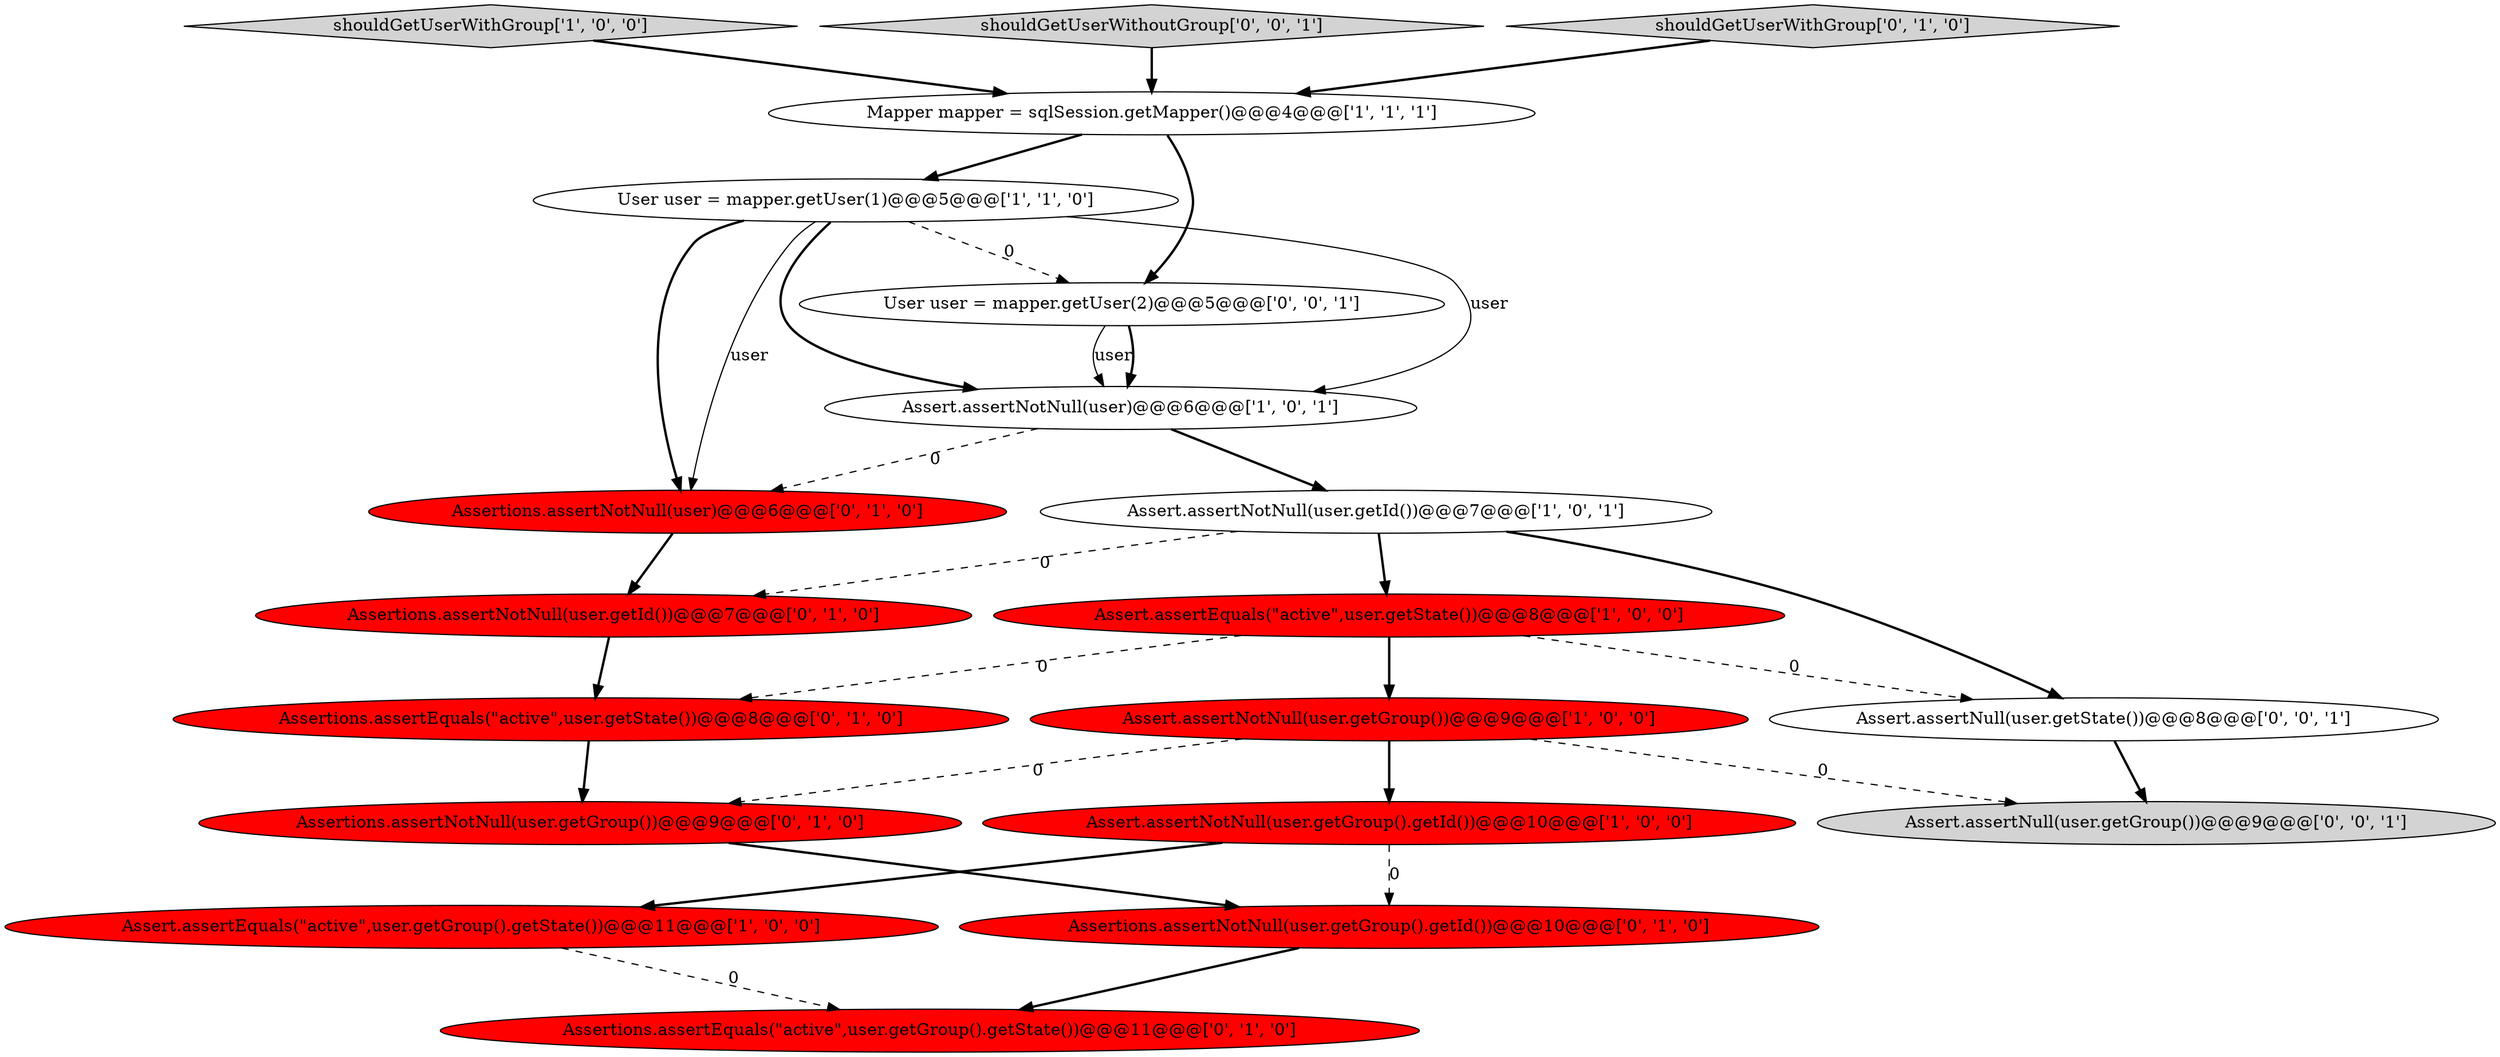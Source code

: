 digraph {
10 [style = filled, label = "Assertions.assertNotNull(user)@@@6@@@['0', '1', '0']", fillcolor = red, shape = ellipse image = "AAA1AAABBB2BBB"];
14 [style = filled, label = "Assertions.assertNotNull(user.getId())@@@7@@@['0', '1', '0']", fillcolor = red, shape = ellipse image = "AAA1AAABBB2BBB"];
9 [style = filled, label = "Assertions.assertEquals(\"active\",user.getGroup().getState())@@@11@@@['0', '1', '0']", fillcolor = red, shape = ellipse image = "AAA1AAABBB2BBB"];
11 [style = filled, label = "Assertions.assertEquals(\"active\",user.getState())@@@8@@@['0', '1', '0']", fillcolor = red, shape = ellipse image = "AAA1AAABBB2BBB"];
0 [style = filled, label = "User user = mapper.getUser(1)@@@5@@@['1', '1', '0']", fillcolor = white, shape = ellipse image = "AAA0AAABBB1BBB"];
7 [style = filled, label = "Assert.assertEquals(\"active\",user.getState())@@@8@@@['1', '0', '0']", fillcolor = red, shape = ellipse image = "AAA1AAABBB1BBB"];
5 [style = filled, label = "Assert.assertEquals(\"active\",user.getGroup().getState())@@@11@@@['1', '0', '0']", fillcolor = red, shape = ellipse image = "AAA1AAABBB1BBB"];
3 [style = filled, label = "Assert.assertNotNull(user.getGroup().getId())@@@10@@@['1', '0', '0']", fillcolor = red, shape = ellipse image = "AAA1AAABBB1BBB"];
1 [style = filled, label = "Assert.assertNotNull(user.getGroup())@@@9@@@['1', '0', '0']", fillcolor = red, shape = ellipse image = "AAA1AAABBB1BBB"];
12 [style = filled, label = "Assertions.assertNotNull(user.getGroup())@@@9@@@['0', '1', '0']", fillcolor = red, shape = ellipse image = "AAA1AAABBB2BBB"];
16 [style = filled, label = "Assert.assertNull(user.getGroup())@@@9@@@['0', '0', '1']", fillcolor = lightgray, shape = ellipse image = "AAA0AAABBB3BBB"];
17 [style = filled, label = "Assert.assertNull(user.getState())@@@8@@@['0', '0', '1']", fillcolor = white, shape = ellipse image = "AAA0AAABBB3BBB"];
6 [style = filled, label = "Mapper mapper = sqlSession.getMapper()@@@4@@@['1', '1', '1']", fillcolor = white, shape = ellipse image = "AAA0AAABBB1BBB"];
2 [style = filled, label = "shouldGetUserWithGroup['1', '0', '0']", fillcolor = lightgray, shape = diamond image = "AAA0AAABBB1BBB"];
13 [style = filled, label = "Assertions.assertNotNull(user.getGroup().getId())@@@10@@@['0', '1', '0']", fillcolor = red, shape = ellipse image = "AAA1AAABBB2BBB"];
19 [style = filled, label = "User user = mapper.getUser(2)@@@5@@@['0', '0', '1']", fillcolor = white, shape = ellipse image = "AAA0AAABBB3BBB"];
18 [style = filled, label = "shouldGetUserWithoutGroup['0', '0', '1']", fillcolor = lightgray, shape = diamond image = "AAA0AAABBB3BBB"];
15 [style = filled, label = "shouldGetUserWithGroup['0', '1', '0']", fillcolor = lightgray, shape = diamond image = "AAA0AAABBB2BBB"];
8 [style = filled, label = "Assert.assertNotNull(user)@@@6@@@['1', '0', '1']", fillcolor = white, shape = ellipse image = "AAA0AAABBB1BBB"];
4 [style = filled, label = "Assert.assertNotNull(user.getId())@@@7@@@['1', '0', '1']", fillcolor = white, shape = ellipse image = "AAA0AAABBB1BBB"];
7->1 [style = bold, label=""];
8->10 [style = dashed, label="0"];
4->17 [style = bold, label=""];
0->8 [style = solid, label="user"];
10->14 [style = bold, label=""];
7->17 [style = dashed, label="0"];
2->6 [style = bold, label=""];
0->19 [style = dashed, label="0"];
1->3 [style = bold, label=""];
7->11 [style = dashed, label="0"];
19->8 [style = solid, label="user"];
5->9 [style = dashed, label="0"];
11->12 [style = bold, label=""];
6->0 [style = bold, label=""];
15->6 [style = bold, label=""];
6->19 [style = bold, label=""];
3->13 [style = dashed, label="0"];
19->8 [style = bold, label=""];
4->7 [style = bold, label=""];
12->13 [style = bold, label=""];
1->12 [style = dashed, label="0"];
3->5 [style = bold, label=""];
0->10 [style = bold, label=""];
18->6 [style = bold, label=""];
1->16 [style = dashed, label="0"];
0->8 [style = bold, label=""];
0->10 [style = solid, label="user"];
4->14 [style = dashed, label="0"];
13->9 [style = bold, label=""];
8->4 [style = bold, label=""];
14->11 [style = bold, label=""];
17->16 [style = bold, label=""];
}
